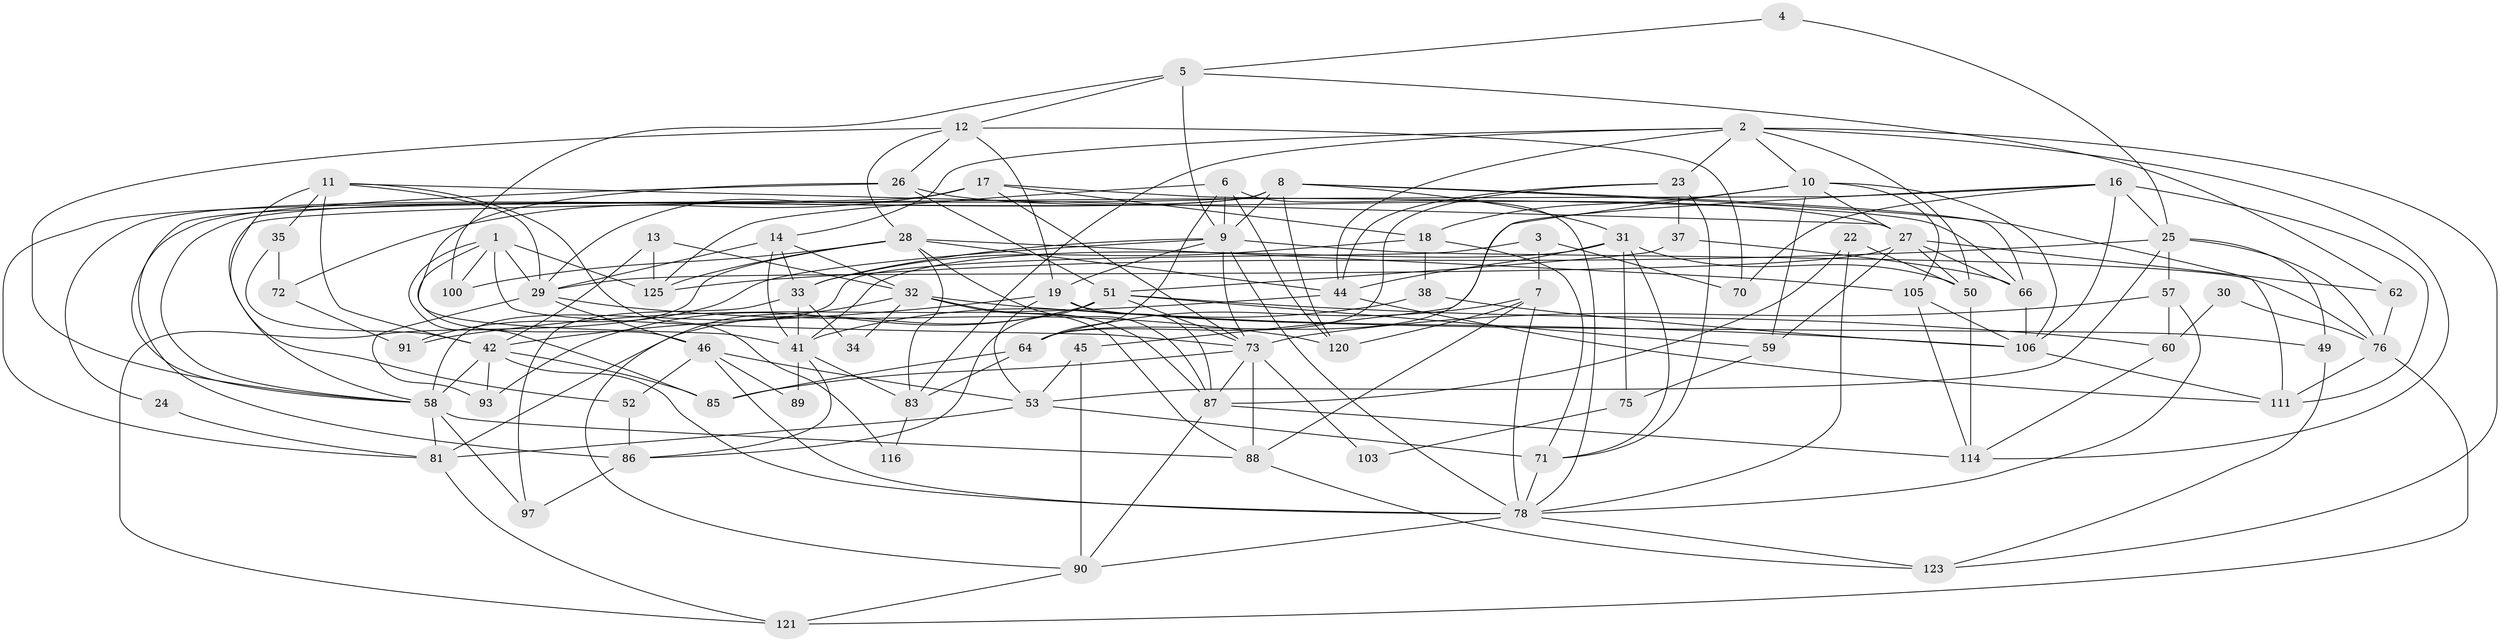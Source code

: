 // original degree distribution, {3: 0.304, 4: 0.288, 2: 0.104, 5: 0.168, 6: 0.08, 9: 0.008, 7: 0.048}
// Generated by graph-tools (version 1.1) at 2025/11/02/27/25 16:11:22]
// undirected, 80 vertices, 201 edges
graph export_dot {
graph [start="1"]
  node [color=gray90,style=filled];
  1 [super="+55"];
  2 [super="+40"];
  3;
  4;
  5 [super="+15"];
  6 [super="+43"];
  7 [super="+122"];
  8 [super="+79"];
  9 [super="+36"];
  10 [super="+39"];
  11 [super="+21"];
  12 [super="+74"];
  13 [super="+108"];
  14 [super="+47"];
  16 [super="+95"];
  17 [super="+20"];
  18 [super="+48"];
  19 [super="+94"];
  22;
  23 [super="+77"];
  24;
  25 [super="+117"];
  26 [super="+56"];
  27 [super="+124"];
  28 [super="+109"];
  29 [super="+113"];
  30;
  31 [super="+98"];
  32 [super="+112"];
  33 [super="+104"];
  34;
  35;
  37;
  38;
  41 [super="+54"];
  42 [super="+63"];
  44 [super="+61"];
  45;
  46 [super="+84"];
  49;
  50 [super="+102"];
  51 [super="+107"];
  52;
  53 [super="+65"];
  57;
  58 [super="+69"];
  59 [super="+67"];
  60;
  62;
  64 [super="+68"];
  66 [super="+82"];
  70;
  71 [super="+80"];
  72;
  73 [super="+92"];
  75;
  76 [super="+101"];
  78 [super="+115"];
  81 [super="+99"];
  83 [super="+110"];
  85;
  86;
  87 [super="+96"];
  88;
  89;
  90;
  91;
  93;
  97;
  100;
  103;
  105 [super="+119"];
  106 [super="+118"];
  111;
  114;
  116;
  120;
  121;
  123;
  125;
  1 -- 73;
  1 -- 29 [weight=2];
  1 -- 100;
  1 -- 85;
  1 -- 125;
  1 -- 46;
  2 -- 14;
  2 -- 114;
  2 -- 44;
  2 -- 50;
  2 -- 83;
  2 -- 23;
  2 -- 10;
  2 -- 123;
  3 -- 58;
  3 -- 70;
  3 -- 7;
  4 -- 25;
  4 -- 5;
  5 -- 9;
  5 -- 100;
  5 -- 62;
  5 -- 12;
  6 -- 120;
  6 -- 64;
  6 -- 9;
  6 -- 125;
  6 -- 78;
  7 -- 88;
  7 -- 120;
  7 -- 64;
  7 -- 78;
  8 -- 111;
  8 -- 66;
  8 -- 58;
  8 -- 86;
  8 -- 24;
  8 -- 120;
  8 -- 9;
  8 -- 31;
  9 -- 19;
  9 -- 91;
  9 -- 78;
  9 -- 33;
  9 -- 76;
  9 -- 73;
  10 -- 45;
  10 -- 18;
  10 -- 106;
  10 -- 27;
  10 -- 105;
  10 -- 59;
  11 -- 42;
  11 -- 35;
  11 -- 116;
  11 -- 27;
  11 -- 52;
  11 -- 29;
  12 -- 19;
  12 -- 58;
  12 -- 28;
  12 -- 70;
  12 -- 26;
  13 -- 125;
  13 -- 32;
  13 -- 42;
  14 -- 32;
  14 -- 29 [weight=2];
  14 -- 33;
  14 -- 41;
  16 -- 70;
  16 -- 64;
  16 -- 106;
  16 -- 25;
  16 -- 58;
  16 -- 111;
  17 -- 72;
  17 -- 81;
  17 -- 18;
  17 -- 73;
  17 -- 66;
  17 -- 29;
  18 -- 38;
  18 -- 71;
  18 -- 33;
  19 -- 53;
  19 -- 49;
  19 -- 42;
  19 -- 87;
  22 -- 78;
  22 -- 50;
  22 -- 87;
  23 -- 44;
  23 -- 64;
  23 -- 37;
  23 -- 71;
  24 -- 81;
  25 -- 49;
  25 -- 53;
  25 -- 125;
  25 -- 57;
  25 -- 76;
  26 -- 58;
  26 -- 51;
  26 -- 41;
  26 -- 27;
  27 -- 29;
  27 -- 59;
  27 -- 62;
  27 -- 66;
  27 -- 50;
  28 -- 87;
  28 -- 121;
  28 -- 100;
  28 -- 105;
  28 -- 125;
  28 -- 44;
  28 -- 83;
  29 -- 46;
  29 -- 120;
  29 -- 93;
  30 -- 60;
  30 -- 76;
  31 -- 71;
  31 -- 41;
  31 -- 75;
  31 -- 44;
  31 -- 50;
  32 -- 34;
  32 -- 90;
  32 -- 88;
  32 -- 106;
  32 -- 87;
  33 -- 34;
  33 -- 41;
  33 -- 97;
  35 -- 42;
  35 -- 72;
  37 -- 51;
  37 -- 66;
  38 -- 106;
  38 -- 41;
  41 -- 86;
  41 -- 83;
  41 -- 89;
  42 -- 85;
  42 -- 93;
  42 -- 58;
  42 -- 78;
  44 -- 111;
  44 -- 91;
  45 -- 90;
  45 -- 53;
  46 -- 52;
  46 -- 89;
  46 -- 78;
  46 -- 53;
  49 -- 123;
  50 -- 114;
  51 -- 86;
  51 -- 93;
  51 -- 81;
  51 -- 73;
  51 -- 59;
  51 -- 60;
  52 -- 86;
  53 -- 71;
  53 -- 81;
  57 -- 60;
  57 -- 78;
  57 -- 73;
  58 -- 88;
  58 -- 97;
  58 -- 81;
  59 -- 75;
  60 -- 114;
  62 -- 76;
  64 -- 85 [weight=2];
  64 -- 83;
  66 -- 106;
  71 -- 78;
  72 -- 91;
  73 -- 103;
  73 -- 85;
  73 -- 87;
  73 -- 88;
  75 -- 103;
  76 -- 111;
  76 -- 121;
  78 -- 90;
  78 -- 123;
  81 -- 121;
  83 -- 116;
  86 -- 97;
  87 -- 90;
  87 -- 114;
  88 -- 123;
  90 -- 121;
  105 -- 114;
  105 -- 106;
  106 -- 111;
}
